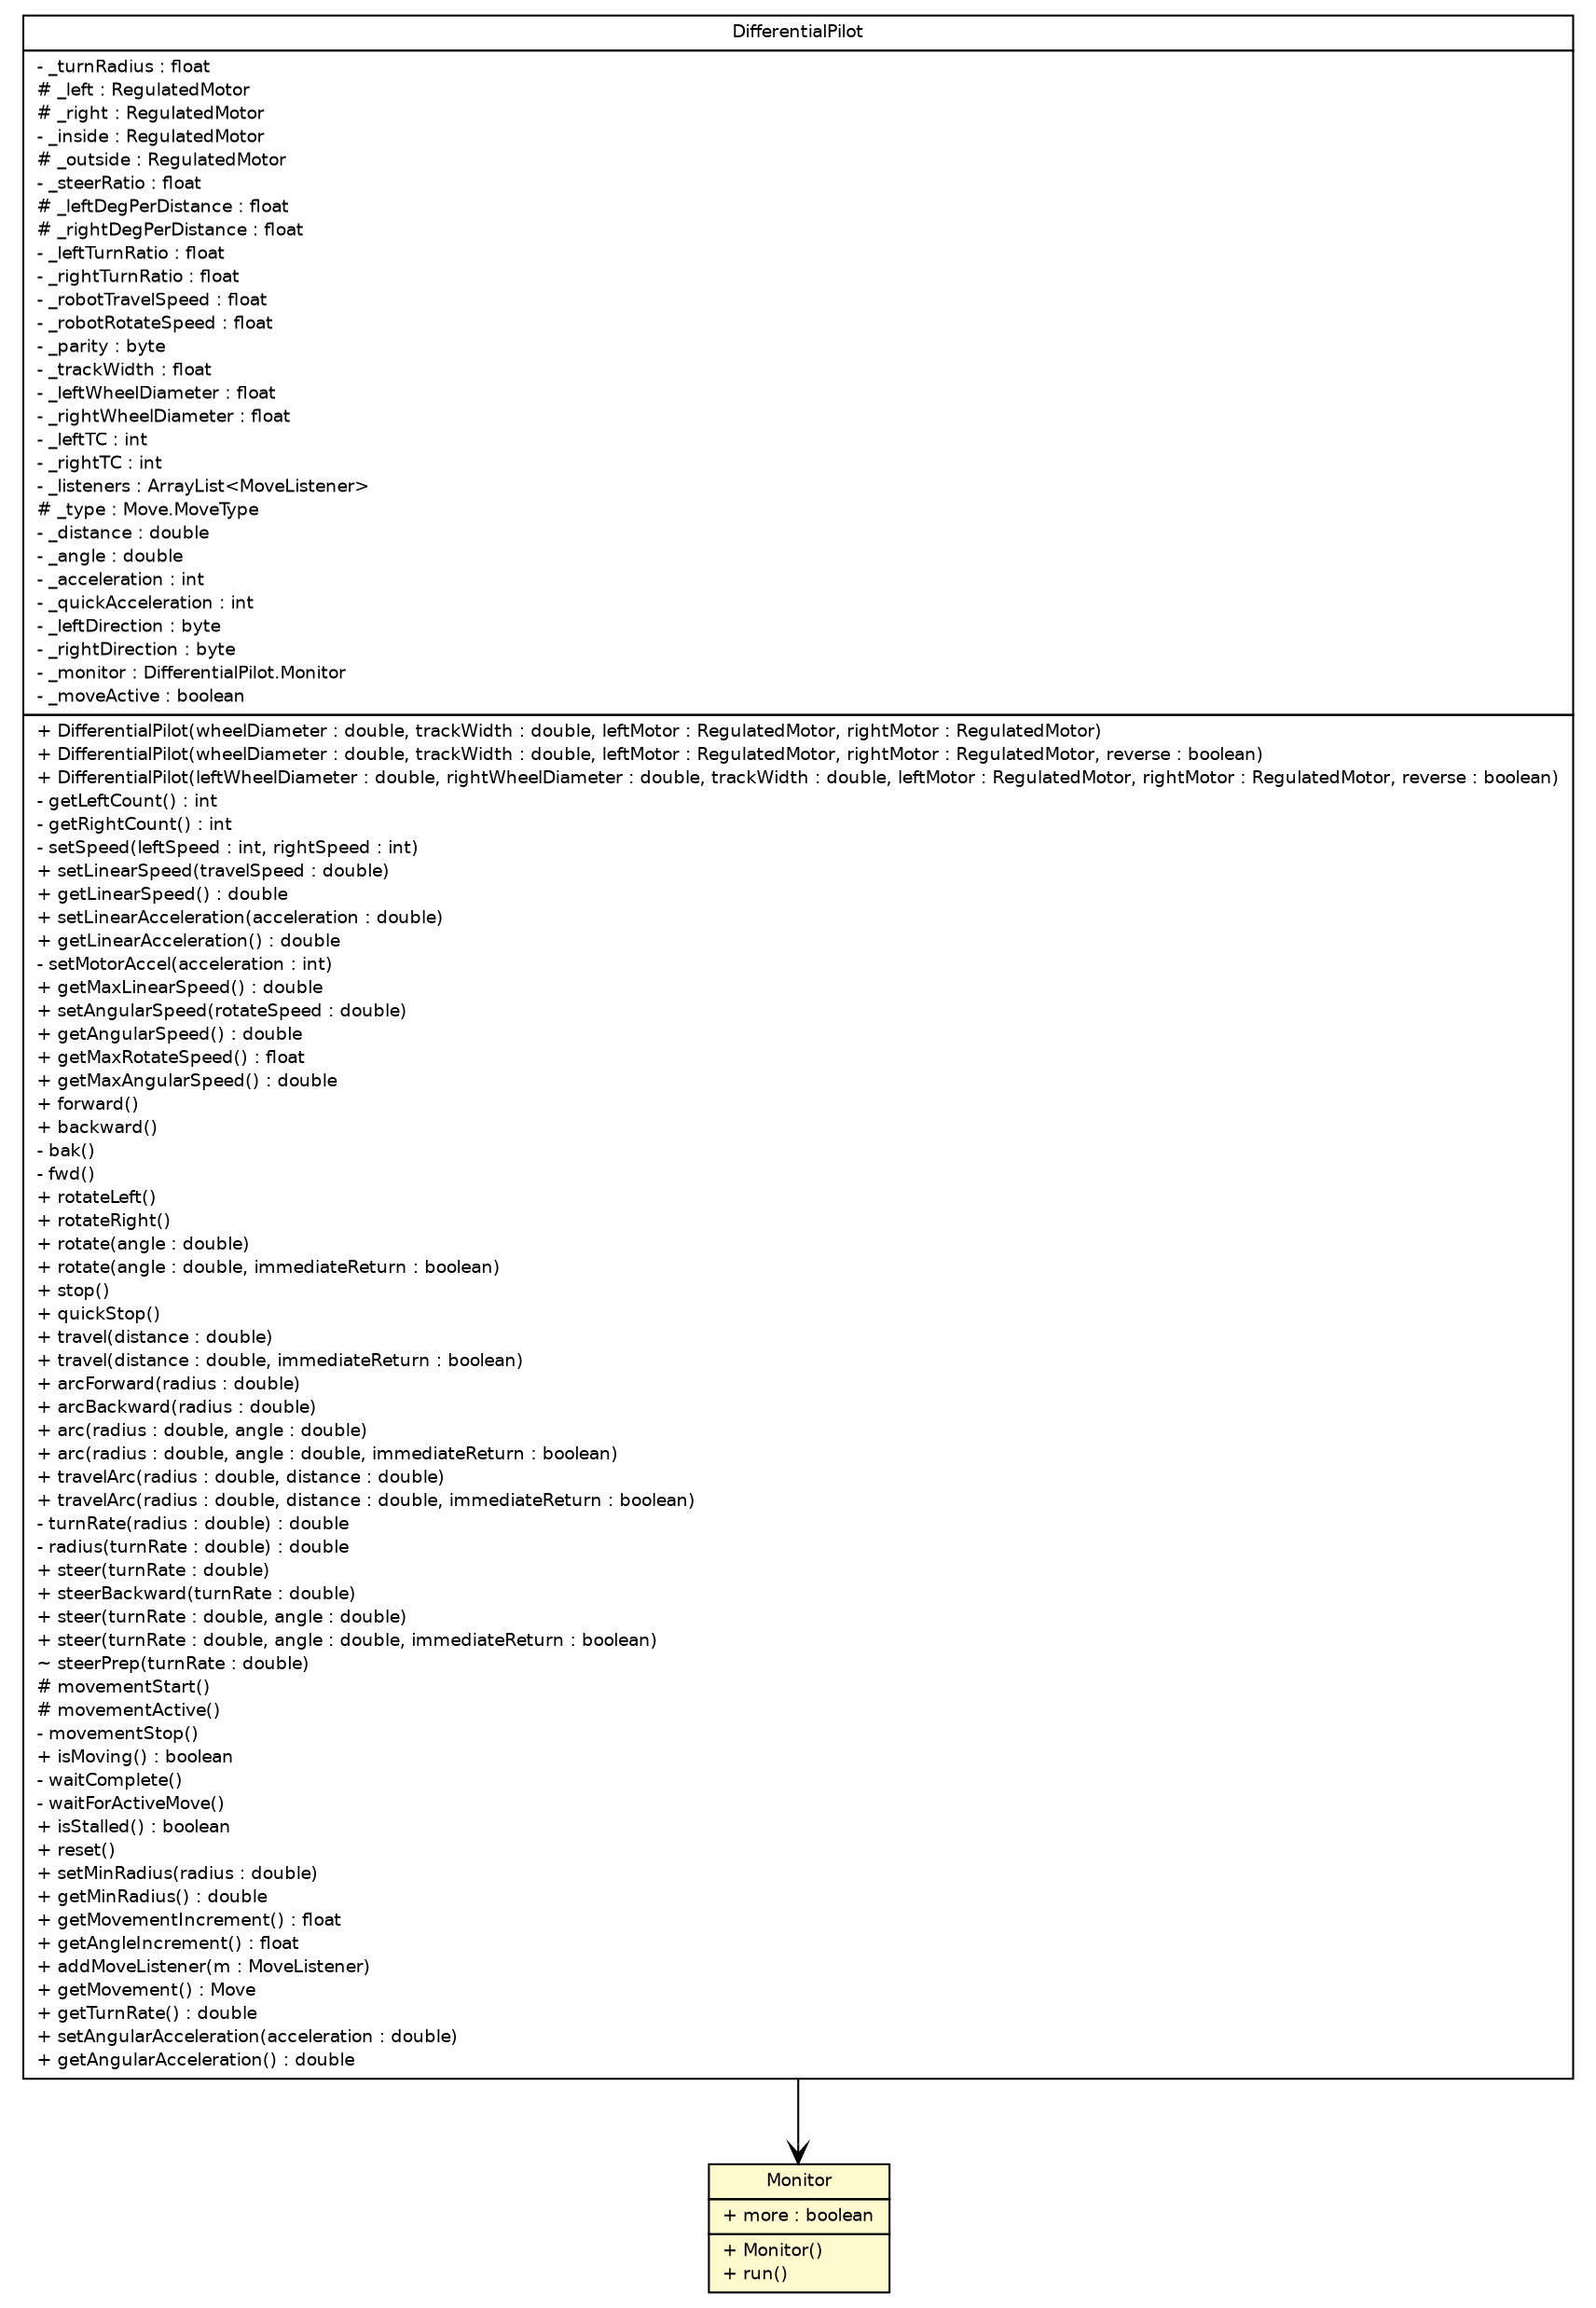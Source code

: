 #!/usr/local/bin/dot
#
# Class diagram 
# Generated by UMLGraph version R5_6-24-gf6e263 (http://www.umlgraph.org/)
#

digraph G {
	edge [fontname="Helvetica",fontsize=10,labelfontname="Helvetica",labelfontsize=10];
	node [fontname="Helvetica",fontsize=10,shape=plaintext];
	nodesep=0.25;
	ranksep=0.5;
	// lejos.robotics.navigation.DifferentialPilot
	c1131 [label=<<table title="lejos.robotics.navigation.DifferentialPilot" border="0" cellborder="1" cellspacing="0" cellpadding="2" port="p" href="./DifferentialPilot.html">
		<tr><td><table border="0" cellspacing="0" cellpadding="1">
<tr><td align="center" balign="center"> DifferentialPilot </td></tr>
		</table></td></tr>
		<tr><td><table border="0" cellspacing="0" cellpadding="1">
<tr><td align="left" balign="left"> - _turnRadius : float </td></tr>
<tr><td align="left" balign="left"> # _left : RegulatedMotor </td></tr>
<tr><td align="left" balign="left"> # _right : RegulatedMotor </td></tr>
<tr><td align="left" balign="left"> - _inside : RegulatedMotor </td></tr>
<tr><td align="left" balign="left"> # _outside : RegulatedMotor </td></tr>
<tr><td align="left" balign="left"> - _steerRatio : float </td></tr>
<tr><td align="left" balign="left"> # _leftDegPerDistance : float </td></tr>
<tr><td align="left" balign="left"> # _rightDegPerDistance : float </td></tr>
<tr><td align="left" balign="left"> - _leftTurnRatio : float </td></tr>
<tr><td align="left" balign="left"> - _rightTurnRatio : float </td></tr>
<tr><td align="left" balign="left"> - _robotTravelSpeed : float </td></tr>
<tr><td align="left" balign="left"> - _robotRotateSpeed : float </td></tr>
<tr><td align="left" balign="left"> - _parity : byte </td></tr>
<tr><td align="left" balign="left"> - _trackWidth : float </td></tr>
<tr><td align="left" balign="left"> - _leftWheelDiameter : float </td></tr>
<tr><td align="left" balign="left"> - _rightWheelDiameter : float </td></tr>
<tr><td align="left" balign="left"> - _leftTC : int </td></tr>
<tr><td align="left" balign="left"> - _rightTC : int </td></tr>
<tr><td align="left" balign="left"> - _listeners : ArrayList&lt;MoveListener&gt; </td></tr>
<tr><td align="left" balign="left"> # _type : Move.MoveType </td></tr>
<tr><td align="left" balign="left"> - _distance : double </td></tr>
<tr><td align="left" balign="left"> - _angle : double </td></tr>
<tr><td align="left" balign="left"> - _acceleration : int </td></tr>
<tr><td align="left" balign="left"> - _quickAcceleration : int </td></tr>
<tr><td align="left" balign="left"> - _leftDirection : byte </td></tr>
<tr><td align="left" balign="left"> - _rightDirection : byte </td></tr>
<tr><td align="left" balign="left"> - _monitor : DifferentialPilot.Monitor </td></tr>
<tr><td align="left" balign="left"> - _moveActive : boolean </td></tr>
		</table></td></tr>
		<tr><td><table border="0" cellspacing="0" cellpadding="1">
<tr><td align="left" balign="left"> + DifferentialPilot(wheelDiameter : double, trackWidth : double, leftMotor : RegulatedMotor, rightMotor : RegulatedMotor) </td></tr>
<tr><td align="left" balign="left"> + DifferentialPilot(wheelDiameter : double, trackWidth : double, leftMotor : RegulatedMotor, rightMotor : RegulatedMotor, reverse : boolean) </td></tr>
<tr><td align="left" balign="left"> + DifferentialPilot(leftWheelDiameter : double, rightWheelDiameter : double, trackWidth : double, leftMotor : RegulatedMotor, rightMotor : RegulatedMotor, reverse : boolean) </td></tr>
<tr><td align="left" balign="left"> - getLeftCount() : int </td></tr>
<tr><td align="left" balign="left"> - getRightCount() : int </td></tr>
<tr><td align="left" balign="left"> - setSpeed(leftSpeed : int, rightSpeed : int) </td></tr>
<tr><td align="left" balign="left"> + setLinearSpeed(travelSpeed : double) </td></tr>
<tr><td align="left" balign="left"> + getLinearSpeed() : double </td></tr>
<tr><td align="left" balign="left"> + setLinearAcceleration(acceleration : double) </td></tr>
<tr><td align="left" balign="left"> + getLinearAcceleration() : double </td></tr>
<tr><td align="left" balign="left"> - setMotorAccel(acceleration : int) </td></tr>
<tr><td align="left" balign="left"> + getMaxLinearSpeed() : double </td></tr>
<tr><td align="left" balign="left"> + setAngularSpeed(rotateSpeed : double) </td></tr>
<tr><td align="left" balign="left"> + getAngularSpeed() : double </td></tr>
<tr><td align="left" balign="left"> + getMaxRotateSpeed() : float </td></tr>
<tr><td align="left" balign="left"> + getMaxAngularSpeed() : double </td></tr>
<tr><td align="left" balign="left"> + forward() </td></tr>
<tr><td align="left" balign="left"> + backward() </td></tr>
<tr><td align="left" balign="left"> - bak() </td></tr>
<tr><td align="left" balign="left"> - fwd() </td></tr>
<tr><td align="left" balign="left"> + rotateLeft() </td></tr>
<tr><td align="left" balign="left"> + rotateRight() </td></tr>
<tr><td align="left" balign="left"> + rotate(angle : double) </td></tr>
<tr><td align="left" balign="left"> + rotate(angle : double, immediateReturn : boolean) </td></tr>
<tr><td align="left" balign="left"> + stop() </td></tr>
<tr><td align="left" balign="left"> + quickStop() </td></tr>
<tr><td align="left" balign="left"> + travel(distance : double) </td></tr>
<tr><td align="left" balign="left"> + travel(distance : double, immediateReturn : boolean) </td></tr>
<tr><td align="left" balign="left"> + arcForward(radius : double) </td></tr>
<tr><td align="left" balign="left"> + arcBackward(radius : double) </td></tr>
<tr><td align="left" balign="left"> + arc(radius : double, angle : double) </td></tr>
<tr><td align="left" balign="left"> + arc(radius : double, angle : double, immediateReturn : boolean) </td></tr>
<tr><td align="left" balign="left"> + travelArc(radius : double, distance : double) </td></tr>
<tr><td align="left" balign="left"> + travelArc(radius : double, distance : double, immediateReturn : boolean) </td></tr>
<tr><td align="left" balign="left"> - turnRate(radius : double) : double </td></tr>
<tr><td align="left" balign="left"> - radius(turnRate : double) : double </td></tr>
<tr><td align="left" balign="left"> + steer(turnRate : double) </td></tr>
<tr><td align="left" balign="left"> + steerBackward(turnRate : double) </td></tr>
<tr><td align="left" balign="left"> + steer(turnRate : double, angle : double) </td></tr>
<tr><td align="left" balign="left"> + steer(turnRate : double, angle : double, immediateReturn : boolean) </td></tr>
<tr><td align="left" balign="left"> ~ steerPrep(turnRate : double) </td></tr>
<tr><td align="left" balign="left"> # movementStart() </td></tr>
<tr><td align="left" balign="left"> # movementActive() </td></tr>
<tr><td align="left" balign="left"> - movementStop() </td></tr>
<tr><td align="left" balign="left"> + isMoving() : boolean </td></tr>
<tr><td align="left" balign="left"> - waitComplete() </td></tr>
<tr><td align="left" balign="left"> - waitForActiveMove() </td></tr>
<tr><td align="left" balign="left"> + isStalled() : boolean </td></tr>
<tr><td align="left" balign="left"> + reset() </td></tr>
<tr><td align="left" balign="left"> + setMinRadius(radius : double) </td></tr>
<tr><td align="left" balign="left"> + getMinRadius() : double </td></tr>
<tr><td align="left" balign="left"> + getMovementIncrement() : float </td></tr>
<tr><td align="left" balign="left"> + getAngleIncrement() : float </td></tr>
<tr><td align="left" balign="left"> + addMoveListener(m : MoveListener) </td></tr>
<tr><td align="left" balign="left"> + getMovement() : Move </td></tr>
<tr><td align="left" balign="left"> + getTurnRate() : double </td></tr>
<tr><td align="left" balign="left"> + setAngularAcceleration(acceleration : double) </td></tr>
<tr><td align="left" balign="left"> + getAngularAcceleration() : double </td></tr>
		</table></td></tr>
		</table>>, URL="./DifferentialPilot.html", fontname="Helvetica", fontcolor="black", fontsize=9.0];
	// lejos.robotics.navigation.DifferentialPilot.Monitor
	c1132 [label=<<table title="lejos.robotics.navigation.DifferentialPilot.Monitor" border="0" cellborder="1" cellspacing="0" cellpadding="2" port="p" bgcolor="lemonChiffon" href="./DifferentialPilot.Monitor.html">
		<tr><td><table border="0" cellspacing="0" cellpadding="1">
<tr><td align="center" balign="center"> Monitor </td></tr>
		</table></td></tr>
		<tr><td><table border="0" cellspacing="0" cellpadding="1">
<tr><td align="left" balign="left"> + more : boolean </td></tr>
		</table></td></tr>
		<tr><td><table border="0" cellspacing="0" cellpadding="1">
<tr><td align="left" balign="left"> + Monitor() </td></tr>
<tr><td align="left" balign="left"> + run() </td></tr>
		</table></td></tr>
		</table>>, URL="./DifferentialPilot.Monitor.html", fontname="Helvetica", fontcolor="black", fontsize=9.0];
	// lejos.robotics.navigation.DifferentialPilot NAVASSOC lejos.robotics.navigation.DifferentialPilot.Monitor
	c1131:p -> c1132:p [taillabel="", label="", headlabel="", fontname="Helvetica", fontcolor="black", fontsize=10.0, color="black", arrowhead=open];
}

